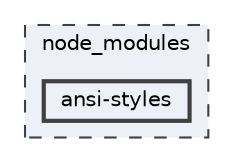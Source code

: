digraph "node_modules/ansi-styles"
{
 // LATEX_PDF_SIZE
  bgcolor="transparent";
  edge [fontname=Helvetica,fontsize=10,labelfontname=Helvetica,labelfontsize=10];
  node [fontname=Helvetica,fontsize=10,shape=box,height=0.2,width=0.4];
  compound=true
  subgraph clusterdir_acd06b18086a0dd2ae699b1e0b775be8 {
    graph [ bgcolor="#edf0f7", pencolor="grey25", label="node_modules", fontname=Helvetica,fontsize=10 style="filled,dashed", URL="dir_acd06b18086a0dd2ae699b1e0b775be8.html",tooltip=""]
  dir_7a4f5a3057c97d3c5867e161213ae8e3 [label="ansi-styles", fillcolor="#edf0f7", color="grey25", style="filled,bold", URL="dir_7a4f5a3057c97d3c5867e161213ae8e3.html",tooltip=""];
  }
}
